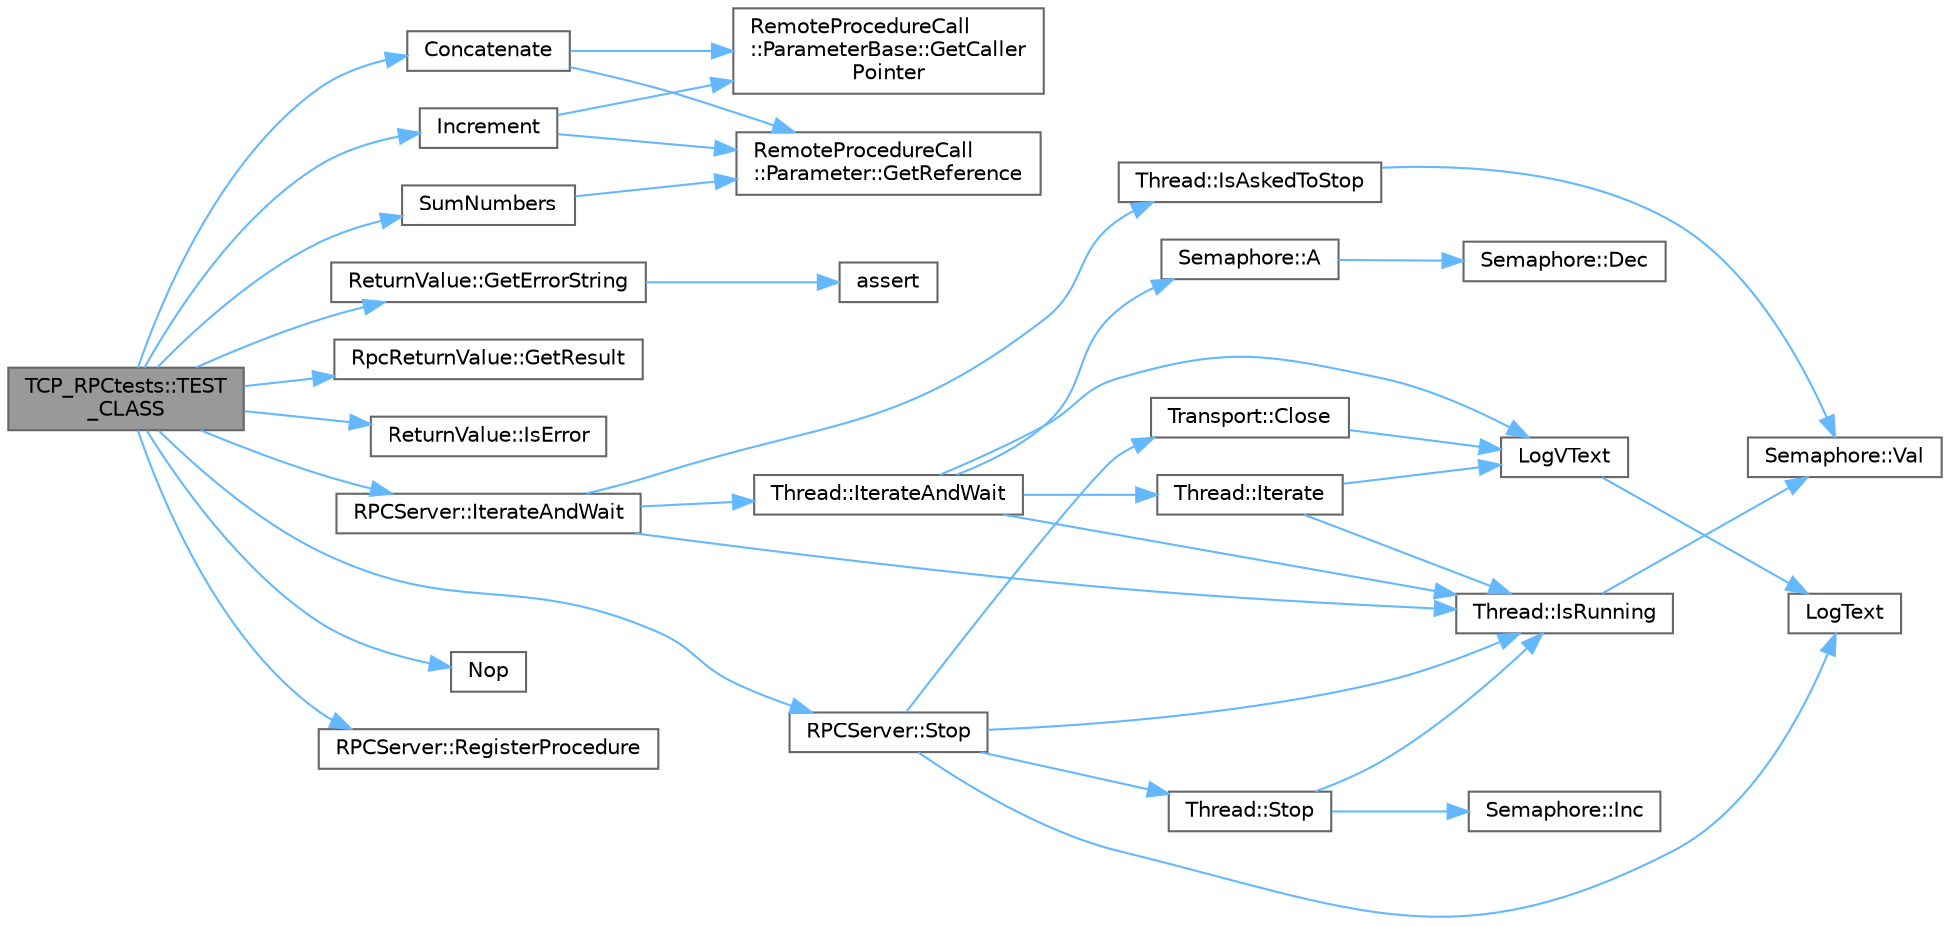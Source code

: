 digraph "TCP_RPCtests::TEST_CLASS"
{
 // LATEX_PDF_SIZE
  bgcolor="transparent";
  edge [fontname=Helvetica,fontsize=10,labelfontname=Helvetica,labelfontsize=10];
  node [fontname=Helvetica,fontsize=10,shape=box,height=0.2,width=0.4];
  rankdir="LR";
  Node1 [id="Node000001",label="TCP_RPCtests::TEST\l_CLASS",height=0.2,width=0.4,color="gray40", fillcolor="grey60", style="filled", fontcolor="black",tooltip=" "];
  Node1 -> Node2 [id="edge1_Node000001_Node000002",color="steelblue1",style="solid",tooltip=" "];
  Node2 [id="Node000002",label="Concatenate",height=0.2,width=0.4,color="grey40", fillcolor="white", style="filled",URL="$_remote_procedures_8cpp.html#a1d11c33174355172cb3ad08f8272ed1b",tooltip=" "];
  Node2 -> Node3 [id="edge2_Node000002_Node000003",color="steelblue1",style="solid",tooltip=" "];
  Node3 [id="Node000003",label="RemoteProcedureCall\l::ParameterBase::GetCaller\lPointer",height=0.2,width=0.4,color="grey40", fillcolor="white", style="filled",URL="$class_remote_procedure_call_1_1_parameter_base.html#a5f1a6ec5ac473df55bd55826ba9b6885",tooltip=" "];
  Node2 -> Node4 [id="edge3_Node000002_Node000004",color="steelblue1",style="solid",tooltip=" "];
  Node4 [id="Node000004",label="RemoteProcedureCall\l::Parameter::GetReference",height=0.2,width=0.4,color="grey40", fillcolor="white", style="filled",URL="$class_remote_procedure_call_1_1_parameter.html#a9c70e382aaad6247243f0c80dd58393e",tooltip=" "];
  Node1 -> Node5 [id="edge4_Node000001_Node000005",color="steelblue1",style="solid",tooltip=" "];
  Node5 [id="Node000005",label="ReturnValue::GetErrorString",height=0.2,width=0.4,color="grey40", fillcolor="white", style="filled",URL="$class_return_value.html#abb00089fed822ac6b9f72d94d291dc9d",tooltip=" "];
  Node5 -> Node6 [id="edge5_Node000005_Node000006",color="steelblue1",style="solid",tooltip=" "];
  Node6 [id="Node000006",label="assert",height=0.2,width=0.4,color="grey40", fillcolor="white", style="filled",URL="$_fuzzer_trace_p_c_8cpp.html#aa099297e8e2ed3ff1bcc3de3ff413238",tooltip=" "];
  Node1 -> Node7 [id="edge6_Node000001_Node000007",color="steelblue1",style="solid",tooltip=" "];
  Node7 [id="Node000007",label="RpcReturnValue::GetResult",height=0.2,width=0.4,color="grey40", fillcolor="white", style="filled",URL="$class_rpc_return_value.html#a01b3628b9c983411193ec7adc0846bd4",tooltip=" "];
  Node1 -> Node8 [id="edge7_Node000001_Node000008",color="steelblue1",style="solid",tooltip=" "];
  Node8 [id="Node000008",label="Increment",height=0.2,width=0.4,color="grey40", fillcolor="white", style="filled",URL="$_remote_procedures_8cpp.html#a27f080acd8ee1ee832e4571eaa9b6947",tooltip=" "];
  Node8 -> Node3 [id="edge8_Node000008_Node000003",color="steelblue1",style="solid",tooltip=" "];
  Node8 -> Node4 [id="edge9_Node000008_Node000004",color="steelblue1",style="solid",tooltip=" "];
  Node1 -> Node9 [id="edge10_Node000001_Node000009",color="steelblue1",style="solid",tooltip=" "];
  Node9 [id="Node000009",label="ReturnValue::IsError",height=0.2,width=0.4,color="grey40", fillcolor="white", style="filled",URL="$class_return_value.html#a8191a2c1b417c55e336f350bcee26810",tooltip="Returns true if the ReturnValue carries an error. In this case, the T value shall not be used."];
  Node1 -> Node10 [id="edge11_Node000001_Node000010",color="steelblue1",style="solid",tooltip=" "];
  Node10 [id="Node000010",label="RPCServer::IterateAndWait",height=0.2,width=0.4,color="grey40", fillcolor="white", style="filled",URL="$class_r_p_c_server.html#aa0789295acfd6111907957f4feafcebe",tooltip=" "];
  Node10 -> Node11 [id="edge12_Node000010_Node000011",color="steelblue1",style="solid",tooltip=" "];
  Node11 [id="Node000011",label="Thread::IsAskedToStop",height=0.2,width=0.4,color="grey40", fillcolor="white", style="filled",URL="$class_thread.html#a155bd8214dbbadd0cd70f393e0695e4e",tooltip=" "];
  Node11 -> Node12 [id="edge13_Node000011_Node000012",color="steelblue1",style="solid",tooltip=" "];
  Node12 [id="Node000012",label="Semaphore::Val",height=0.2,width=0.4,color="grey40", fillcolor="white", style="filled",URL="$class_semaphore.html#a7fd7443fbd208c348251e966a2b60221",tooltip=" "];
  Node10 -> Node13 [id="edge14_Node000010_Node000013",color="steelblue1",style="solid",tooltip=" "];
  Node13 [id="Node000013",label="Thread::IsRunning",height=0.2,width=0.4,color="grey40", fillcolor="white", style="filled",URL="$class_thread.html#a5c52914aa095e6244a1d3b5bf7d97965",tooltip=" "];
  Node13 -> Node12 [id="edge15_Node000013_Node000012",color="steelblue1",style="solid",tooltip=" "];
  Node10 -> Node14 [id="edge16_Node000010_Node000014",color="steelblue1",style="solid",tooltip=" "];
  Node14 [id="Node000014",label="Thread::IterateAndWait",height=0.2,width=0.4,color="grey40", fillcolor="white", style="filled",URL="$class_thread.html#a41b5c7adb2c080981c373d3d35c69e0d",tooltip=" "];
  Node14 -> Node15 [id="edge17_Node000014_Node000015",color="steelblue1",style="solid",tooltip=" "];
  Node15 [id="Node000015",label="Semaphore::A",height=0.2,width=0.4,color="grey40", fillcolor="white", style="filled",URL="$class_semaphore.html#a5b2c3b765195da053f029f6d3378f367",tooltip=" "];
  Node15 -> Node16 [id="edge18_Node000015_Node000016",color="steelblue1",style="solid",tooltip=" "];
  Node16 [id="Node000016",label="Semaphore::Dec",height=0.2,width=0.4,color="grey40", fillcolor="white", style="filled",URL="$class_semaphore.html#a5c2d2b766ed89a3613872a007e793a18",tooltip=" "];
  Node14 -> Node13 [id="edge19_Node000014_Node000013",color="steelblue1",style="solid",tooltip=" "];
  Node14 -> Node17 [id="edge20_Node000014_Node000017",color="steelblue1",style="solid",tooltip=" "];
  Node17 [id="Node000017",label="Thread::Iterate",height=0.2,width=0.4,color="grey40", fillcolor="white", style="filled",URL="$class_thread.html#af0eb13dd34fb8547d10d4341246b8e03",tooltip=" "];
  Node17 -> Node13 [id="edge21_Node000017_Node000013",color="steelblue1",style="solid",tooltip=" "];
  Node17 -> Node18 [id="edge22_Node000017_Node000018",color="steelblue1",style="solid",tooltip=" "];
  Node18 [id="Node000018",label="LogVText",height=0.2,width=0.4,color="grey40", fillcolor="white", style="filled",URL="$log2reporter_8c.html#a5e1aa3e4ebff4a98212651cae466756e",tooltip=" "];
  Node18 -> Node19 [id="edge23_Node000018_Node000019",color="steelblue1",style="solid",tooltip=" "];
  Node19 [id="Node000019",label="LogText",height=0.2,width=0.4,color="grey40", fillcolor="white", style="filled",URL="$log2reporter_8c.html#adc647e2de83a0fbf4741a13e7a08d2b4",tooltip=" "];
  Node14 -> Node18 [id="edge24_Node000014_Node000018",color="steelblue1",style="solid",tooltip=" "];
  Node1 -> Node20 [id="edge25_Node000001_Node000020",color="steelblue1",style="solid",tooltip=" "];
  Node20 [id="Node000020",label="Nop",height=0.2,width=0.4,color="grey40", fillcolor="white", style="filled",URL="$_remote_procedures_8cpp.html#a6b55b5e75d56230ef7bd0038ea7aedd1",tooltip=" "];
  Node1 -> Node21 [id="edge26_Node000001_Node000021",color="steelblue1",style="solid",tooltip=" "];
  Node21 [id="Node000021",label="RPCServer::RegisterProcedure",height=0.2,width=0.4,color="grey40", fillcolor="white", style="filled",URL="$class_r_p_c_server.html#a8528062f54f43807e392739dbea93e2b",tooltip="Registers a procedure so it can be called by a Remote Client."];
  Node1 -> Node22 [id="edge27_Node000001_Node000022",color="steelblue1",style="solid",tooltip=" "];
  Node22 [id="Node000022",label="RPCServer::Stop",height=0.2,width=0.4,color="grey40", fillcolor="white", style="filled",URL="$class_r_p_c_server.html#afa561558cb0ceafb0556c4fd34e44683",tooltip="Stops the associated transport."];
  Node22 -> Node23 [id="edge28_Node000022_Node000023",color="steelblue1",style="solid",tooltip=" "];
  Node23 [id="Node000023",label="Transport::Close",height=0.2,width=0.4,color="grey40", fillcolor="white", style="filled",URL="$class_transport.html#a999a45e65a145dc7d0af3f493b118134",tooltip=" "];
  Node23 -> Node18 [id="edge29_Node000023_Node000018",color="steelblue1",style="solid",tooltip=" "];
  Node22 -> Node13 [id="edge30_Node000022_Node000013",color="steelblue1",style="solid",tooltip=" "];
  Node22 -> Node19 [id="edge31_Node000022_Node000019",color="steelblue1",style="solid",tooltip=" "];
  Node22 -> Node24 [id="edge32_Node000022_Node000024",color="steelblue1",style="solid",tooltip=" "];
  Node24 [id="Node000024",label="Thread::Stop",height=0.2,width=0.4,color="grey40", fillcolor="white", style="filled",URL="$class_thread.html#a5994590ea53d7b36ca9fc2bffedb8941",tooltip=" "];
  Node24 -> Node25 [id="edge33_Node000024_Node000025",color="steelblue1",style="solid",tooltip=" "];
  Node25 [id="Node000025",label="Semaphore::Inc",height=0.2,width=0.4,color="grey40", fillcolor="white", style="filled",URL="$class_semaphore.html#a0056087969f6a71f9f755698c8c2589f",tooltip=" "];
  Node24 -> Node13 [id="edge34_Node000024_Node000013",color="steelblue1",style="solid",tooltip=" "];
  Node1 -> Node26 [id="edge35_Node000001_Node000026",color="steelblue1",style="solid",tooltip=" "];
  Node26 [id="Node000026",label="SumNumbers",height=0.2,width=0.4,color="grey40", fillcolor="white", style="filled",URL="$_remote_procedures_8cpp.html#a5652f764565859ed0fda93950a851616",tooltip=" "];
  Node26 -> Node4 [id="edge36_Node000026_Node000004",color="steelblue1",style="solid",tooltip=" "];
}
